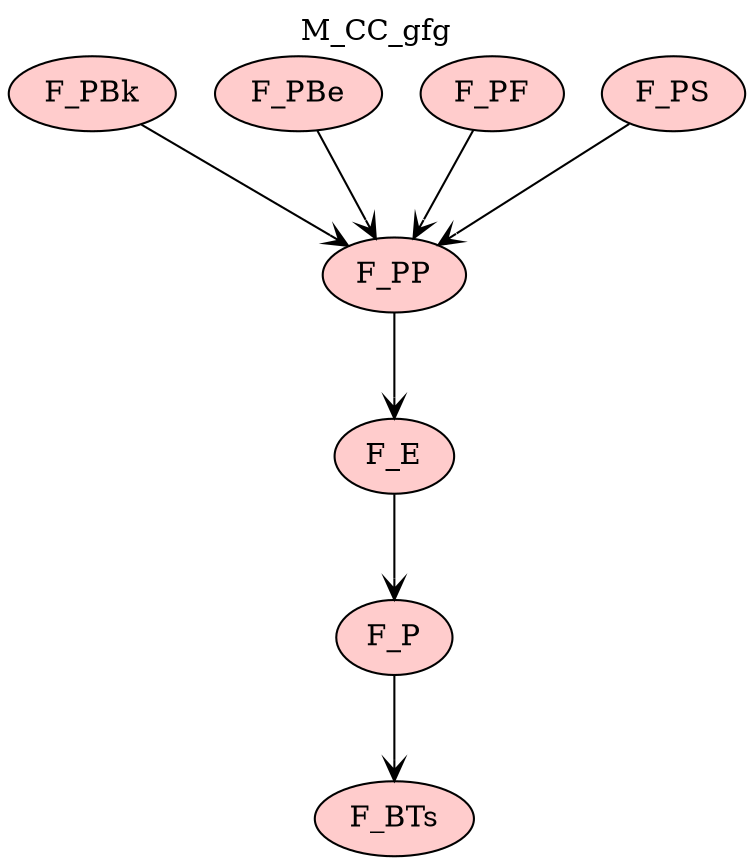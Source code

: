 digraph {graph[label=M_CC_gfg,labelloc=tl,labelfontsize=12];
"F_BTs"[shape=oval,fillcolor="#FFCCCC",style ="filled",label="F_BTs"];
"F_P"[shape=oval,fillcolor="#FFCCCC",style ="filled",label="F_P"];
"F_E"[shape=oval,fillcolor="#FFCCCC",style ="filled",label="F_E"];
"F_PP"[shape=oval,fillcolor="#FFCCCC",style ="filled",label="F_PP"];
"F_PBk"[shape=oval,fillcolor="#FFCCCC",style ="filled",label="F_PBk"];
"F_PBe"[shape=oval,fillcolor="#FFCCCC",style ="filled",label="F_PBe"];
"F_PF"[shape=oval,fillcolor="#FFCCCC",style ="filled",label="F_PF"];
"F_PS"[shape=oval,fillcolor="#FFCCCC",style ="filled",label="F_PS"];

"F_P"->"F_BTs"[label=" ",dir=forward,arrowhead=vee];
"F_E"->"F_P"[label=" ",dir=forward,arrowhead=vee];
"F_PP"->"F_E"[label=" ",dir=forward,arrowhead=vee];
"F_PBk"->"F_PP"[label=" ",dir=forward,arrowhead=vee];
"F_PF"->"F_PP"[label=" ",dir=forward,arrowhead=vee];
"F_PBe"->"F_PP"[label=" ",dir=forward,arrowhead=vee];
"F_PS"->"F_PP"[label=" ",dir=forward,arrowhead=vee];
}